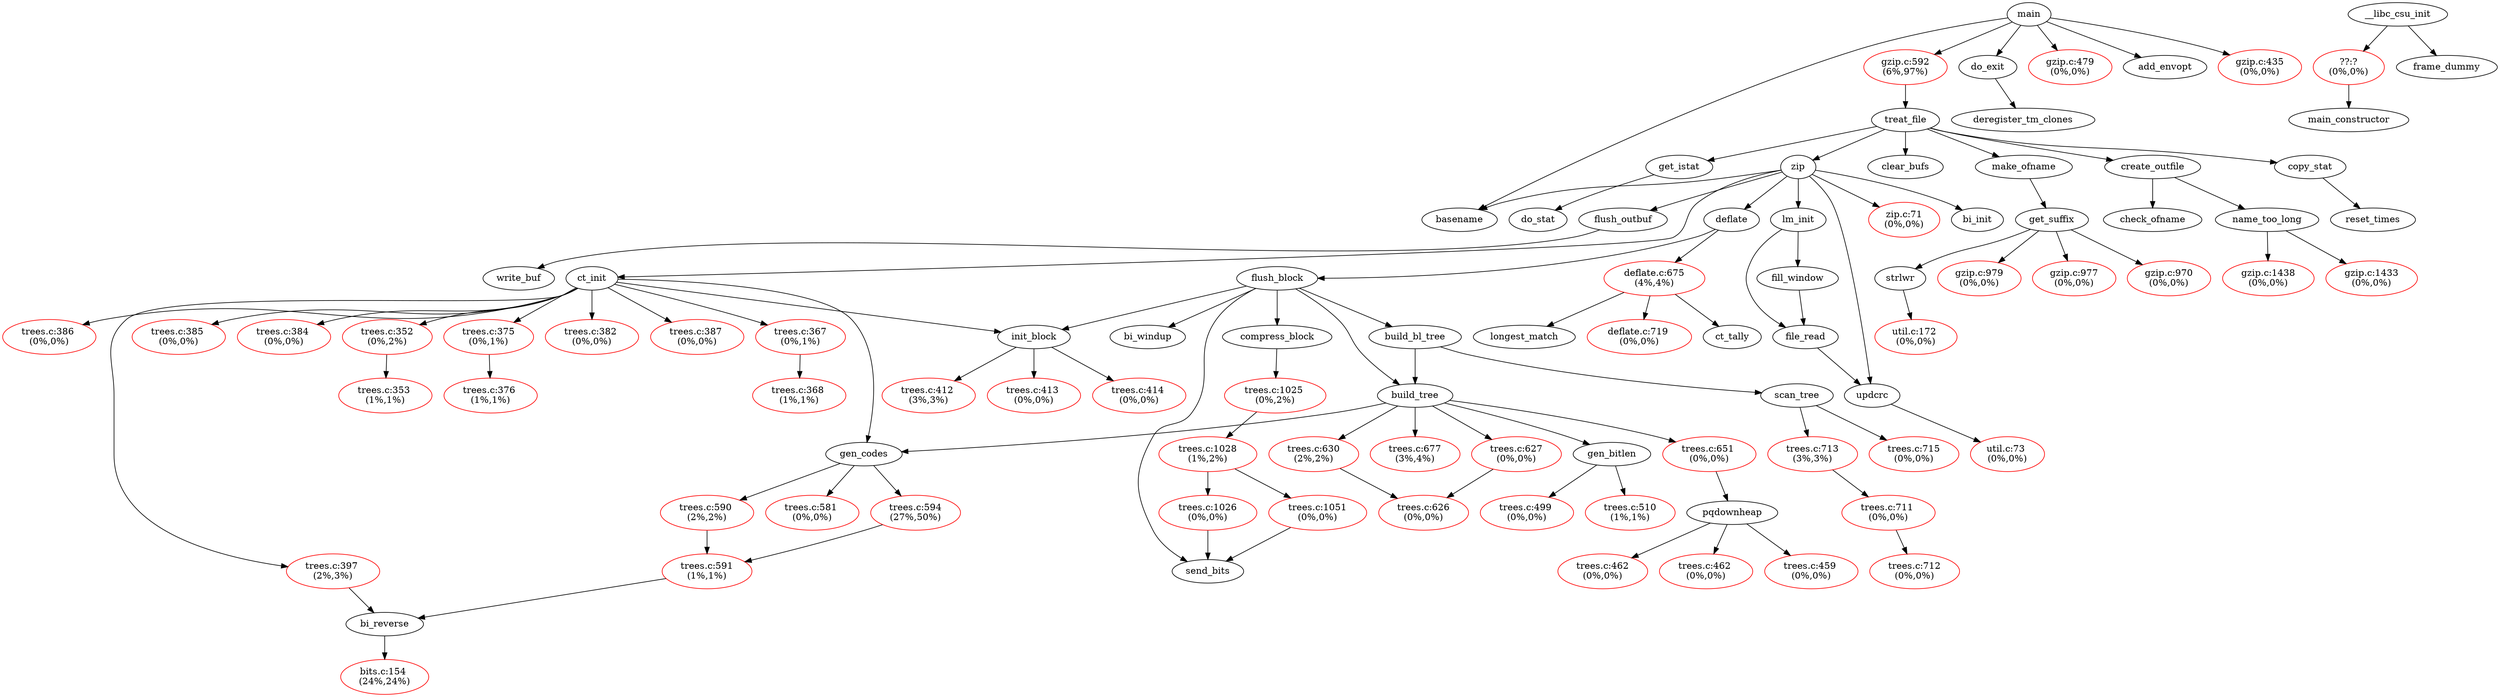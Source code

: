 digraph G {
node0 [ label="flush_outbuf" ];
node1 [ label="trees.c:386 
(0%,0%)",shape="ellipse",color = "red"];
node2 [ label="gzip.c:592
(6%,97%)",shape="ellipse",color = "red"];
node3 [ label="basename" ];
node4 [ label="scan_tree" ];
node5 [ label="trees.c:590 
(2%,2%)",shape="ellipse",color = "red"];
node6 [ label="trees.c:651 
(0%,0%)",shape="ellipse",color = "red"];
node7 [ label="gen_codes" ];
node8 [ label="flush_block" ];
node9 [ label="main" ];
node10 [ label="strlwr" ];
node11 [ label="trees.c:510
(1%,1%)",shape="ellipse",color = "red"];
node12 [ label="bi_init" ];
node13 [ label="updcrc" ];
node14 [ label="trees.c:352
(0%,2%)",shape="ellipse",color = "red"];
node15 [ label="write_buf" ];
node16 [ label="trees.c:591
(1%,1%)",shape="ellipse",color = "red"];
node17 [ label="do_exit" ];
node18 [ label="trees.c:594
(27%,50%)",shape="ellipse",color = "red"];
node19 [ label="trees.c:385 
(0%,0%)",shape="ellipse",color = "red"];
node20 [ label="trees.c:368 
(1%,1%)",shape="ellipse",color = "red"];
node21 [ label="gzip.c:979
(0%,0%)",shape="ellipse",color = "red"];
node22 [ label="gzip.c:977
(0%,0%)",shape="ellipse",color = "red"];
node23 [ label="gzip.c:970
(0%,0%)",shape="ellipse",color = "red"];
node24 [ label="init_block" ];
node25 [ label="gzip.c:479
(0%,0%)",shape="ellipse",color = "red"];
node26 [ label="lm_init" ];
node27 [ label="trees.c:581 
(0%,0%)",shape="ellipse",color = "red"];
node28 [ label="gen_bitlen" ];
node29 [ label="trees.c:677
(3%,4%)",shape="ellipse",color = "red"];
node30 [ label="util.c:172 
(0%,0%)",shape="ellipse",color = "red"];
node31 [ label="trees.c:462
(0%,0%)",shape="ellipse",color = "red"];
node32 [ label="trees.c:384 
(0%,0%)",shape="ellipse",color = "red"];
node33 [ label="send_bits" ];
node34 [ label="trees.c:414 
(0%,0%)",shape="ellipse",color = "red"];
node35 [ label="ct_init" ];
node36 [ label="trees.c:353 
(1%,1%)",shape="ellipse",color = "red"];
node37 [ label="trees.c:711 
(0%,0%)",shape="ellipse",color = "red"];
node38 [ label="trees.c:375
(0%,1%)",shape="ellipse",color = "red"];
node39 [ label="build_tree" ];
node40 [ label="??:?
(0%,0%)",shape="ellipse",color = "red"];
node41 [ label="frame_dummy" ];
node42 [ label="create_outfile" ];
node43 [ label="copy_stat" ];
node45 [ label="deflate.c:675
(4%,4%)",shape="ellipse",color = "red"];
node46 [ label="pqdownheap" ];
node47 [ label="add_envopt" ];
node48 [ label="trees.c:1028
(1%,2%)",shape="ellipse",color = "red"];
node49 [ label="trees.c:462 
(0%,0%)",shape="ellipse",color = "red"];
node50 [ label="trees.c:1026
(0%,0%)",shape="ellipse",color = "red"];
node51 [ label="get_istat" ];
node52 [ label="trees.c:367
(0%,1%)",shape="ellipse",color = "red"];
node53 [ label="fill_window" ];
node54 [ label="trees.c:382 
(0%,0%)",shape="ellipse",color = "red"];
node55 [ label="trees.c:715
(0%,0%)",shape="ellipse",color = "red"];
node56 [ label="trees.c:713
(3%,3%)",shape="ellipse",color = "red"];
node57 [ label="trees.c:712
(0%,0%)",shape="ellipse",color = "red"];
node58 [ label="trees.c:412 
(3%,3%)",shape="ellipse",color = "red"];
node59 [ label="zip" ];
node60 [ label="name_too_long" ];
node61 [ label="bits.c:154 
(24%,24%)",shape="ellipse",color = "red"];
node62 [ label="trees.c:1051
(0%,0%)",shape="ellipse",color = "red"];
node63 [ label="util.c:73 
(0%,0%)",shape="ellipse",color = "red"];
node64 [ label="trees.c:413 
(0%,0%)",shape="ellipse",color = "red"];
node65 [ label="bi_windup" ];
node66 [ label="trees.c:376 
(1%,1%)",shape="ellipse",color = "red"];
node67 [ label="clear_bufs" ];
node68 [ label="do_stat" ];
node69 [ label="longest_match" ];
node70 [ label="trees.c:459 
(0%,0%)",shape="ellipse",color = "red"];
node71 [ label="trees.c:627
(0%,0%)",shape="ellipse",color = "red"];
node72 [ label="trees.c:626
(0%,0%)",shape="ellipse",color = "red"];
node73 [ label="compress_block" ];
node74 [ label="build_bl_tree" ];
node75 [ label="bi_reverse" ];
node76 [ label="deflate.c:719 
(0%,0%)",shape="ellipse",color = "red"];
node77 [ label="gzip.c:435
(0%,0%)",shape="ellipse",color = "red"];
node78 [ label="check_ofname" ];
node79 [ label="trees.c:630
(2%,2%)",shape="ellipse",color = "red"];
node80 [ label="trees.c:499 
(0%,0%)",shape="ellipse",color = "red"];
node81 [ label="trees.c:1025 
(0%,2%)",shape="ellipse",color = "red"];
node82 [ label="main_constructor" ];
node83 [ label="__libc_csu_init" ];
node84 [ label="file_read" ];
node85 [ label="trees.c:387 
(0%,0%)",shape="ellipse",color = "red"];
node86 [ label="get_suffix" ];
node87 [ label="deflate" ];
node88 [ label="zip.c:71
(0%,0%)",shape="ellipse",color = "red"];
node89 [ label="deregister_tm_clones" ];
node90 [ label="trees.c:397 
(2%,3%)",shape="ellipse",color = "red"];
node91 [ label="ct_tally" ];
node92 [ label="make_ofname" ];
node93 [ label="gzip.c:1438
(0%,0%)",shape="ellipse",color = "red"];
node94 [ label="reset_times" ];
node95 [ label="treat_file" ];
node97 [ label="gzip.c:1433
(0%,0%)",shape="ellipse",color = "red"];
node35 -> node7
node48 -> node50
node9 -> node3
node59 -> node26
node24 -> node64
node14 -> node36
node83 -> node40
node75 -> node61
node52 -> node20
node45 -> node69
node37 -> node57
node26 -> node84
node74 -> node39
node4 -> node55
node28 -> node80
node8 -> node65
node7 -> node18
node24 -> node58
node39 -> node28
node35 -> node19
node39 -> node7
node35 -> node14
node42 -> node60
node50 -> node33
node9 -> node17
node35 -> node54
node83 -> node41
node51 -> node68
node59 -> node12
node8 -> node24
node95 -> node42
node95 -> node43
node60 -> node97
node28 -> node11
node71 -> node72
node38 -> node66
node10 -> node30
node59 -> node13
node59 -> node3
node35 -> node90
node95 -> node67
node39 -> node71
node46 -> node31
node95 -> node51
node6 -> node46
node60 -> node93
node9 -> node77
node84 -> node13
node45 -> node76
node35 -> node32
node9 -> node47
node16 -> node75
node8 -> node39
node35 -> node24
node2 -> node95
node9 -> node25
node8 -> node33
node35 -> node1
node59 -> node35
node73 -> node81
node42 -> node78
node0 -> node15
node4 -> node56
node35 -> node85
node24 -> node34
node59 -> node88
node86 -> node22
node86 -> node21
node17 -> node89
node26 -> node53
node45 -> node91
node56 -> node37
node39 -> node79
node87 -> node45
node40 -> node82
node95 -> node59
node35 -> node38
node43 -> node94
node87 -> node8
node48 -> node62
node81 -> node48
node8 -> node73
node62 -> node33
node39 -> node29
node39 -> node6
node7 -> node5
node74 -> node4
node95 -> node92
node53 -> node84
node8 -> node74
node13 -> node63
node9 -> node2
node90 -> node75
node79 -> node72
node59 -> node87
node59 -> node0
node46 -> node70
node92 -> node86
node46 -> node49
node86 -> node10
node18 -> node16
node86 -> node23
node7 -> node27
node35 -> node52
node5 -> node16
}
